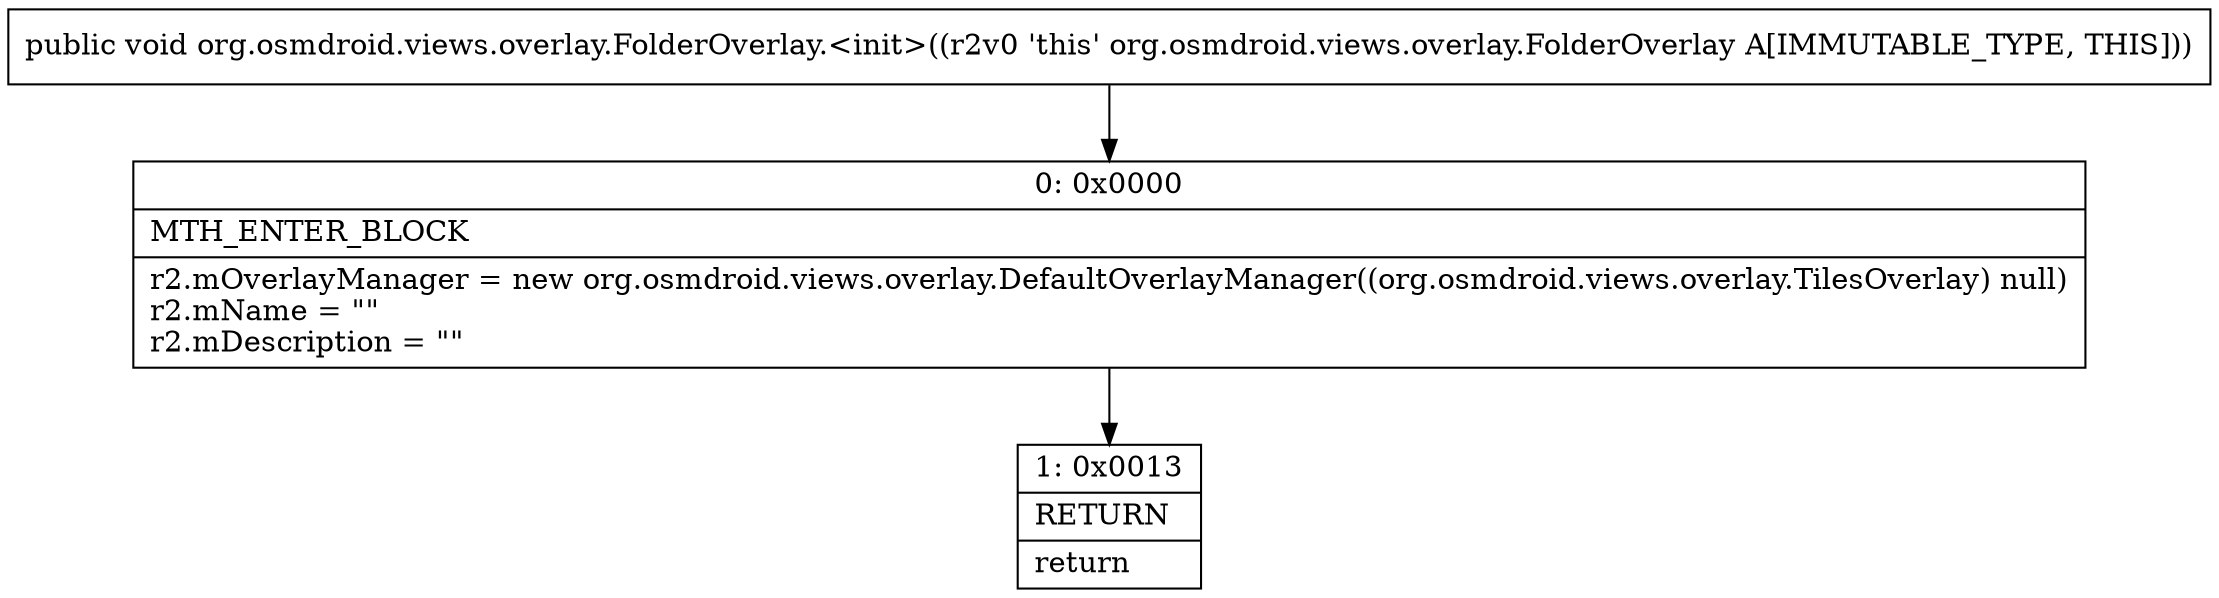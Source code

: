 digraph "CFG fororg.osmdroid.views.overlay.FolderOverlay.\<init\>()V" {
Node_0 [shape=record,label="{0\:\ 0x0000|MTH_ENTER_BLOCK\l|r2.mOverlayManager = new org.osmdroid.views.overlay.DefaultOverlayManager((org.osmdroid.views.overlay.TilesOverlay) null)\lr2.mName = \"\"\lr2.mDescription = \"\"\l}"];
Node_1 [shape=record,label="{1\:\ 0x0013|RETURN\l|return\l}"];
MethodNode[shape=record,label="{public void org.osmdroid.views.overlay.FolderOverlay.\<init\>((r2v0 'this' org.osmdroid.views.overlay.FolderOverlay A[IMMUTABLE_TYPE, THIS])) }"];
MethodNode -> Node_0;
Node_0 -> Node_1;
}

